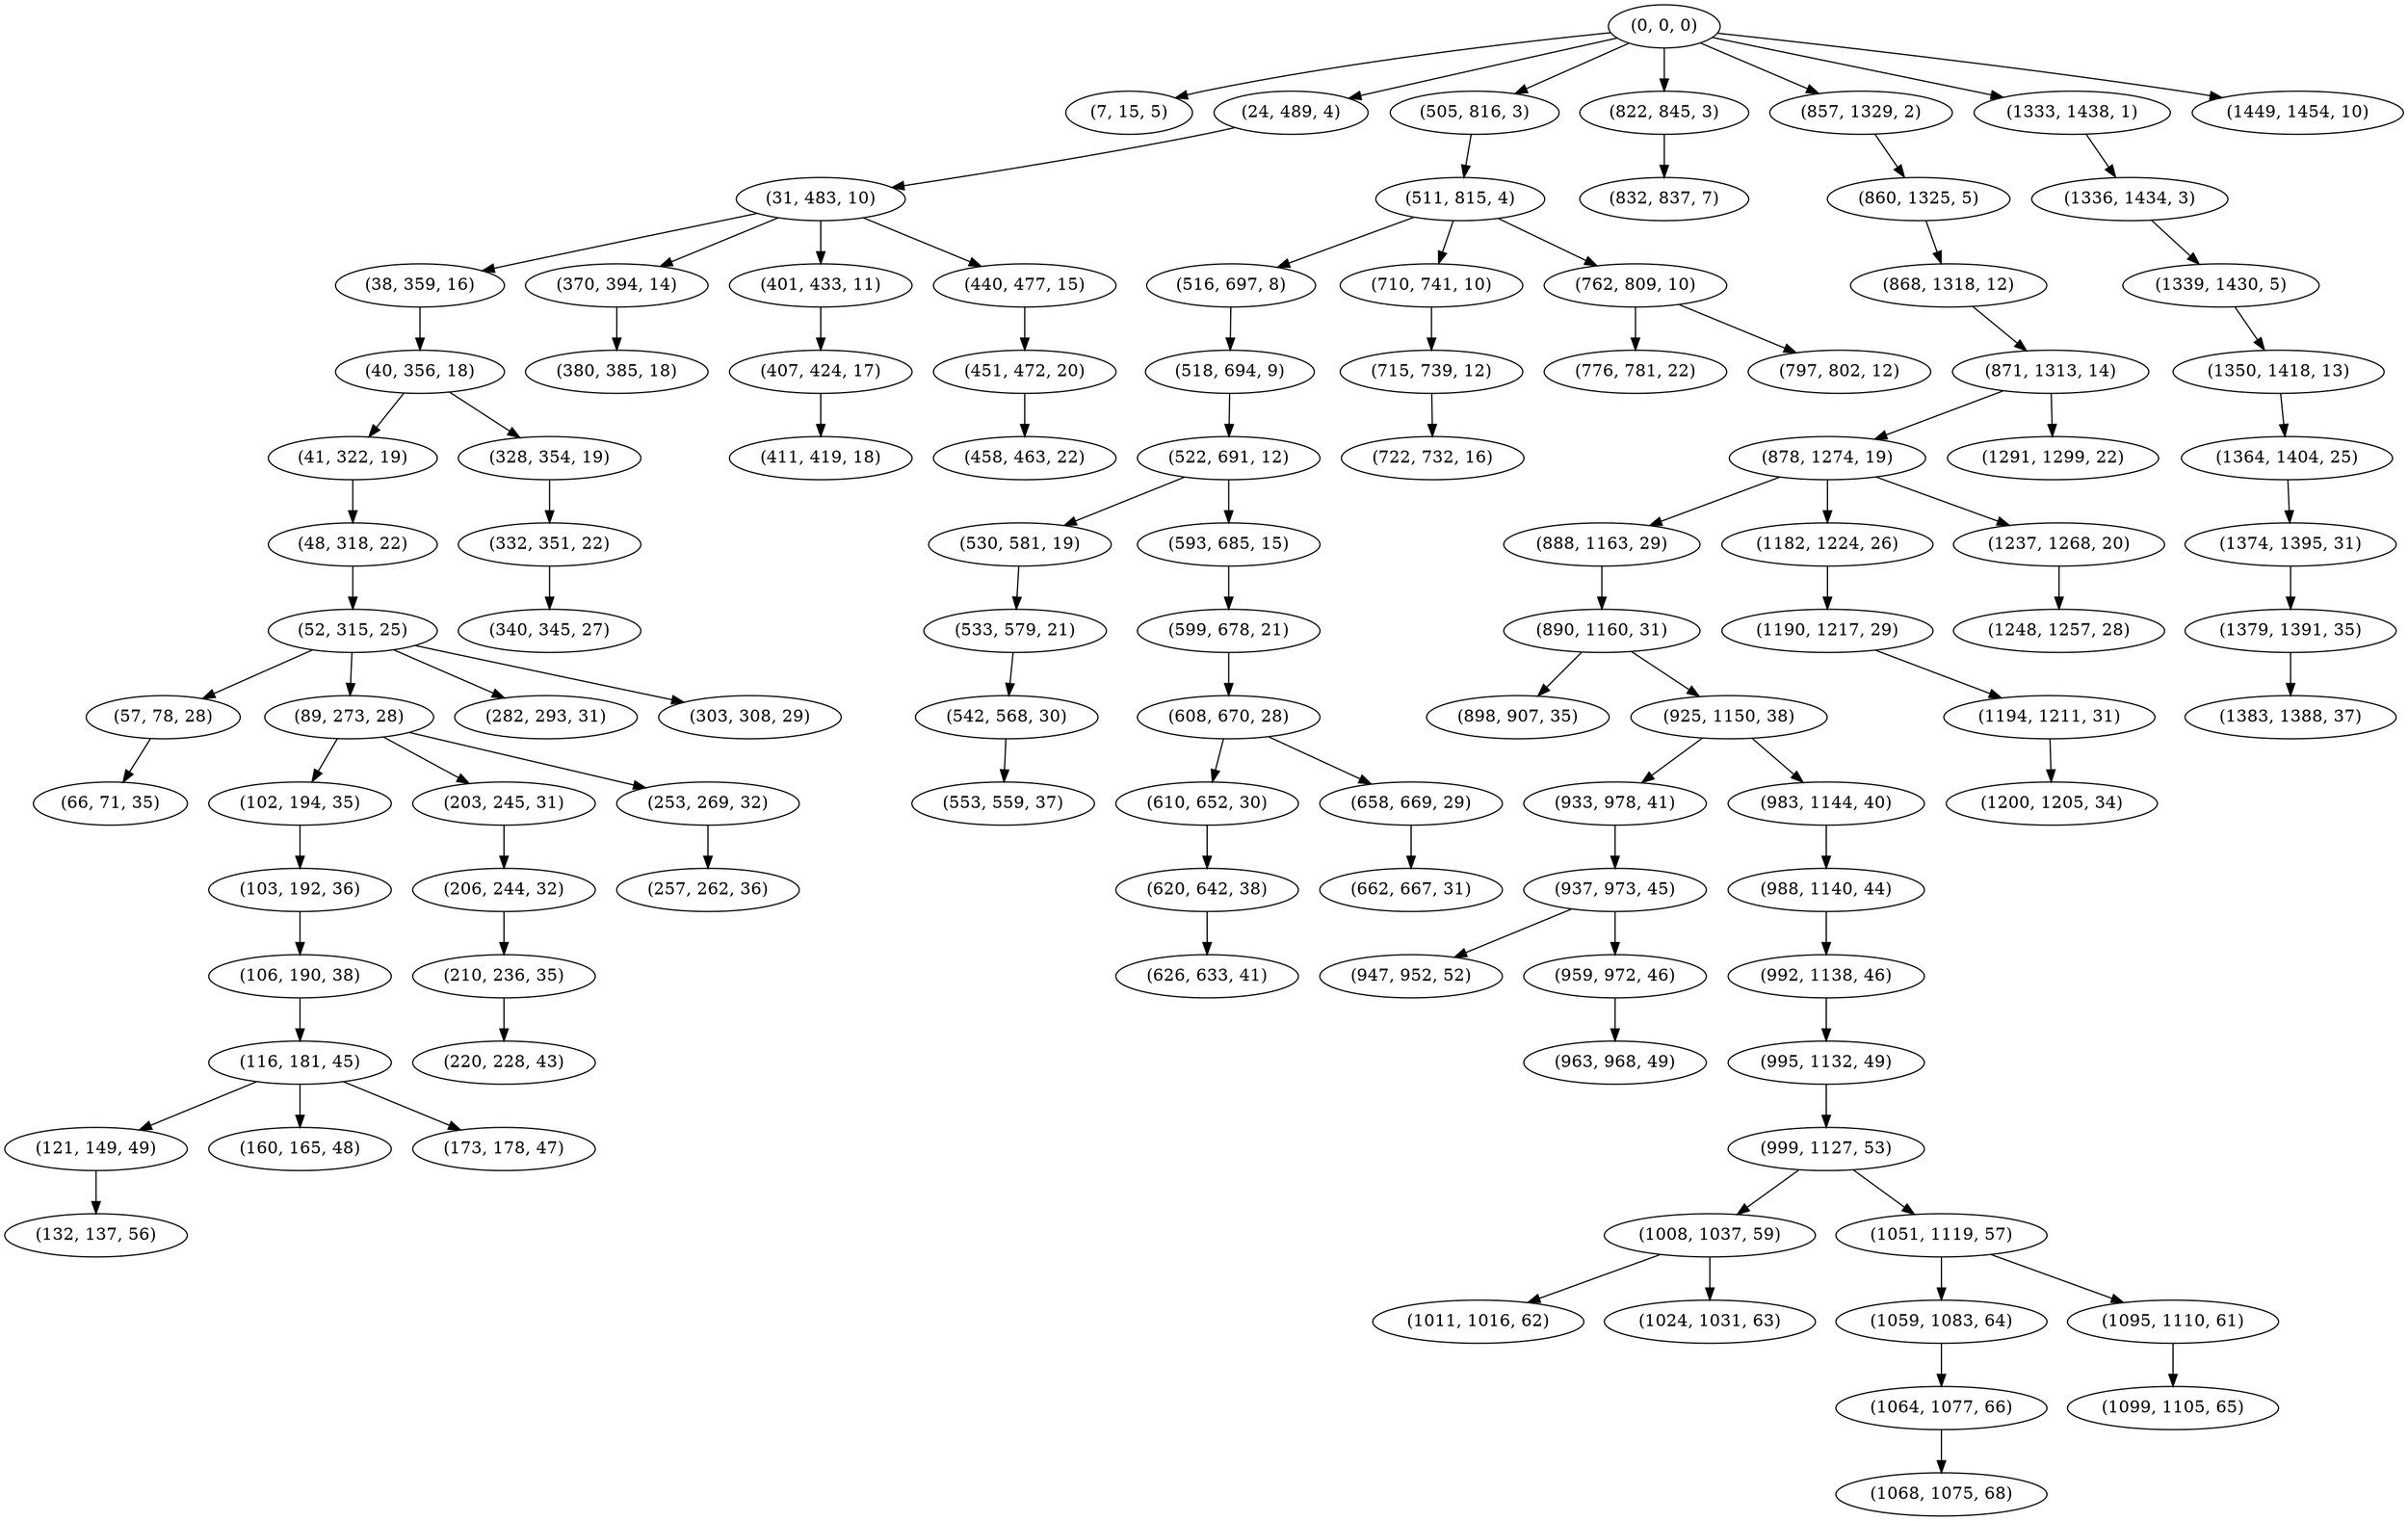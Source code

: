 digraph tree {
    "(0, 0, 0)";
    "(7, 15, 5)";
    "(24, 489, 4)";
    "(31, 483, 10)";
    "(38, 359, 16)";
    "(40, 356, 18)";
    "(41, 322, 19)";
    "(48, 318, 22)";
    "(52, 315, 25)";
    "(57, 78, 28)";
    "(66, 71, 35)";
    "(89, 273, 28)";
    "(102, 194, 35)";
    "(103, 192, 36)";
    "(106, 190, 38)";
    "(116, 181, 45)";
    "(121, 149, 49)";
    "(132, 137, 56)";
    "(160, 165, 48)";
    "(173, 178, 47)";
    "(203, 245, 31)";
    "(206, 244, 32)";
    "(210, 236, 35)";
    "(220, 228, 43)";
    "(253, 269, 32)";
    "(257, 262, 36)";
    "(282, 293, 31)";
    "(303, 308, 29)";
    "(328, 354, 19)";
    "(332, 351, 22)";
    "(340, 345, 27)";
    "(370, 394, 14)";
    "(380, 385, 18)";
    "(401, 433, 11)";
    "(407, 424, 17)";
    "(411, 419, 18)";
    "(440, 477, 15)";
    "(451, 472, 20)";
    "(458, 463, 22)";
    "(505, 816, 3)";
    "(511, 815, 4)";
    "(516, 697, 8)";
    "(518, 694, 9)";
    "(522, 691, 12)";
    "(530, 581, 19)";
    "(533, 579, 21)";
    "(542, 568, 30)";
    "(553, 559, 37)";
    "(593, 685, 15)";
    "(599, 678, 21)";
    "(608, 670, 28)";
    "(610, 652, 30)";
    "(620, 642, 38)";
    "(626, 633, 41)";
    "(658, 669, 29)";
    "(662, 667, 31)";
    "(710, 741, 10)";
    "(715, 739, 12)";
    "(722, 732, 16)";
    "(762, 809, 10)";
    "(776, 781, 22)";
    "(797, 802, 12)";
    "(822, 845, 3)";
    "(832, 837, 7)";
    "(857, 1329, 2)";
    "(860, 1325, 5)";
    "(868, 1318, 12)";
    "(871, 1313, 14)";
    "(878, 1274, 19)";
    "(888, 1163, 29)";
    "(890, 1160, 31)";
    "(898, 907, 35)";
    "(925, 1150, 38)";
    "(933, 978, 41)";
    "(937, 973, 45)";
    "(947, 952, 52)";
    "(959, 972, 46)";
    "(963, 968, 49)";
    "(983, 1144, 40)";
    "(988, 1140, 44)";
    "(992, 1138, 46)";
    "(995, 1132, 49)";
    "(999, 1127, 53)";
    "(1008, 1037, 59)";
    "(1011, 1016, 62)";
    "(1024, 1031, 63)";
    "(1051, 1119, 57)";
    "(1059, 1083, 64)";
    "(1064, 1077, 66)";
    "(1068, 1075, 68)";
    "(1095, 1110, 61)";
    "(1099, 1105, 65)";
    "(1182, 1224, 26)";
    "(1190, 1217, 29)";
    "(1194, 1211, 31)";
    "(1200, 1205, 34)";
    "(1237, 1268, 20)";
    "(1248, 1257, 28)";
    "(1291, 1299, 22)";
    "(1333, 1438, 1)";
    "(1336, 1434, 3)";
    "(1339, 1430, 5)";
    "(1350, 1418, 13)";
    "(1364, 1404, 25)";
    "(1374, 1395, 31)";
    "(1379, 1391, 35)";
    "(1383, 1388, 37)";
    "(1449, 1454, 10)";
    "(0, 0, 0)" -> "(7, 15, 5)";
    "(0, 0, 0)" -> "(24, 489, 4)";
    "(0, 0, 0)" -> "(505, 816, 3)";
    "(0, 0, 0)" -> "(822, 845, 3)";
    "(0, 0, 0)" -> "(857, 1329, 2)";
    "(0, 0, 0)" -> "(1333, 1438, 1)";
    "(0, 0, 0)" -> "(1449, 1454, 10)";
    "(24, 489, 4)" -> "(31, 483, 10)";
    "(31, 483, 10)" -> "(38, 359, 16)";
    "(31, 483, 10)" -> "(370, 394, 14)";
    "(31, 483, 10)" -> "(401, 433, 11)";
    "(31, 483, 10)" -> "(440, 477, 15)";
    "(38, 359, 16)" -> "(40, 356, 18)";
    "(40, 356, 18)" -> "(41, 322, 19)";
    "(40, 356, 18)" -> "(328, 354, 19)";
    "(41, 322, 19)" -> "(48, 318, 22)";
    "(48, 318, 22)" -> "(52, 315, 25)";
    "(52, 315, 25)" -> "(57, 78, 28)";
    "(52, 315, 25)" -> "(89, 273, 28)";
    "(52, 315, 25)" -> "(282, 293, 31)";
    "(52, 315, 25)" -> "(303, 308, 29)";
    "(57, 78, 28)" -> "(66, 71, 35)";
    "(89, 273, 28)" -> "(102, 194, 35)";
    "(89, 273, 28)" -> "(203, 245, 31)";
    "(89, 273, 28)" -> "(253, 269, 32)";
    "(102, 194, 35)" -> "(103, 192, 36)";
    "(103, 192, 36)" -> "(106, 190, 38)";
    "(106, 190, 38)" -> "(116, 181, 45)";
    "(116, 181, 45)" -> "(121, 149, 49)";
    "(116, 181, 45)" -> "(160, 165, 48)";
    "(116, 181, 45)" -> "(173, 178, 47)";
    "(121, 149, 49)" -> "(132, 137, 56)";
    "(203, 245, 31)" -> "(206, 244, 32)";
    "(206, 244, 32)" -> "(210, 236, 35)";
    "(210, 236, 35)" -> "(220, 228, 43)";
    "(253, 269, 32)" -> "(257, 262, 36)";
    "(328, 354, 19)" -> "(332, 351, 22)";
    "(332, 351, 22)" -> "(340, 345, 27)";
    "(370, 394, 14)" -> "(380, 385, 18)";
    "(401, 433, 11)" -> "(407, 424, 17)";
    "(407, 424, 17)" -> "(411, 419, 18)";
    "(440, 477, 15)" -> "(451, 472, 20)";
    "(451, 472, 20)" -> "(458, 463, 22)";
    "(505, 816, 3)" -> "(511, 815, 4)";
    "(511, 815, 4)" -> "(516, 697, 8)";
    "(511, 815, 4)" -> "(710, 741, 10)";
    "(511, 815, 4)" -> "(762, 809, 10)";
    "(516, 697, 8)" -> "(518, 694, 9)";
    "(518, 694, 9)" -> "(522, 691, 12)";
    "(522, 691, 12)" -> "(530, 581, 19)";
    "(522, 691, 12)" -> "(593, 685, 15)";
    "(530, 581, 19)" -> "(533, 579, 21)";
    "(533, 579, 21)" -> "(542, 568, 30)";
    "(542, 568, 30)" -> "(553, 559, 37)";
    "(593, 685, 15)" -> "(599, 678, 21)";
    "(599, 678, 21)" -> "(608, 670, 28)";
    "(608, 670, 28)" -> "(610, 652, 30)";
    "(608, 670, 28)" -> "(658, 669, 29)";
    "(610, 652, 30)" -> "(620, 642, 38)";
    "(620, 642, 38)" -> "(626, 633, 41)";
    "(658, 669, 29)" -> "(662, 667, 31)";
    "(710, 741, 10)" -> "(715, 739, 12)";
    "(715, 739, 12)" -> "(722, 732, 16)";
    "(762, 809, 10)" -> "(776, 781, 22)";
    "(762, 809, 10)" -> "(797, 802, 12)";
    "(822, 845, 3)" -> "(832, 837, 7)";
    "(857, 1329, 2)" -> "(860, 1325, 5)";
    "(860, 1325, 5)" -> "(868, 1318, 12)";
    "(868, 1318, 12)" -> "(871, 1313, 14)";
    "(871, 1313, 14)" -> "(878, 1274, 19)";
    "(871, 1313, 14)" -> "(1291, 1299, 22)";
    "(878, 1274, 19)" -> "(888, 1163, 29)";
    "(878, 1274, 19)" -> "(1182, 1224, 26)";
    "(878, 1274, 19)" -> "(1237, 1268, 20)";
    "(888, 1163, 29)" -> "(890, 1160, 31)";
    "(890, 1160, 31)" -> "(898, 907, 35)";
    "(890, 1160, 31)" -> "(925, 1150, 38)";
    "(925, 1150, 38)" -> "(933, 978, 41)";
    "(925, 1150, 38)" -> "(983, 1144, 40)";
    "(933, 978, 41)" -> "(937, 973, 45)";
    "(937, 973, 45)" -> "(947, 952, 52)";
    "(937, 973, 45)" -> "(959, 972, 46)";
    "(959, 972, 46)" -> "(963, 968, 49)";
    "(983, 1144, 40)" -> "(988, 1140, 44)";
    "(988, 1140, 44)" -> "(992, 1138, 46)";
    "(992, 1138, 46)" -> "(995, 1132, 49)";
    "(995, 1132, 49)" -> "(999, 1127, 53)";
    "(999, 1127, 53)" -> "(1008, 1037, 59)";
    "(999, 1127, 53)" -> "(1051, 1119, 57)";
    "(1008, 1037, 59)" -> "(1011, 1016, 62)";
    "(1008, 1037, 59)" -> "(1024, 1031, 63)";
    "(1051, 1119, 57)" -> "(1059, 1083, 64)";
    "(1051, 1119, 57)" -> "(1095, 1110, 61)";
    "(1059, 1083, 64)" -> "(1064, 1077, 66)";
    "(1064, 1077, 66)" -> "(1068, 1075, 68)";
    "(1095, 1110, 61)" -> "(1099, 1105, 65)";
    "(1182, 1224, 26)" -> "(1190, 1217, 29)";
    "(1190, 1217, 29)" -> "(1194, 1211, 31)";
    "(1194, 1211, 31)" -> "(1200, 1205, 34)";
    "(1237, 1268, 20)" -> "(1248, 1257, 28)";
    "(1333, 1438, 1)" -> "(1336, 1434, 3)";
    "(1336, 1434, 3)" -> "(1339, 1430, 5)";
    "(1339, 1430, 5)" -> "(1350, 1418, 13)";
    "(1350, 1418, 13)" -> "(1364, 1404, 25)";
    "(1364, 1404, 25)" -> "(1374, 1395, 31)";
    "(1374, 1395, 31)" -> "(1379, 1391, 35)";
    "(1379, 1391, 35)" -> "(1383, 1388, 37)";
}

